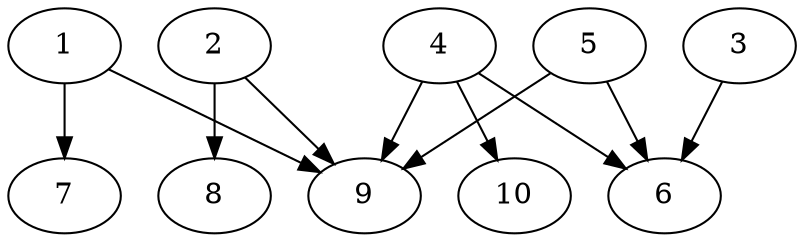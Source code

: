 // DAG automatically generated by daggen at Fri Aug  4 16:35:13 2017
// ./daggen --dot -n 10 --fat 0.8 --regular 0.8 --density 0.8 --jump 2 
digraph G {
  1 [size="210683", alpha="0.18"]
  1 -> 7 [size ="210"]
  1 -> 9 [size ="210"]
  2 [size="32400", alpha="0.18"]
  2 -> 8 [size ="134"]
  2 -> 9 [size ="134"]
  3 [size="2092", alpha="0.08"]
  3 -> 6 [size ="34"]
  4 [size="782758", alpha="0.07"]
  4 -> 6 [size ="679"]
  4 -> 9 [size ="679"]
  4 -> 10 [size ="679"]
  5 [size="782758", alpha="0.13"]
  5 -> 6 [size ="679"]
  5 -> 9 [size ="679"]
  6 [size="282457", alpha="0.15"]
  7 [size="368293", alpha="0.14"]
  8 [size="627211", alpha="0.14"]
  9 [size="902025", alpha="0.17"]
  10 [size="782758", alpha="0.05"]
}
